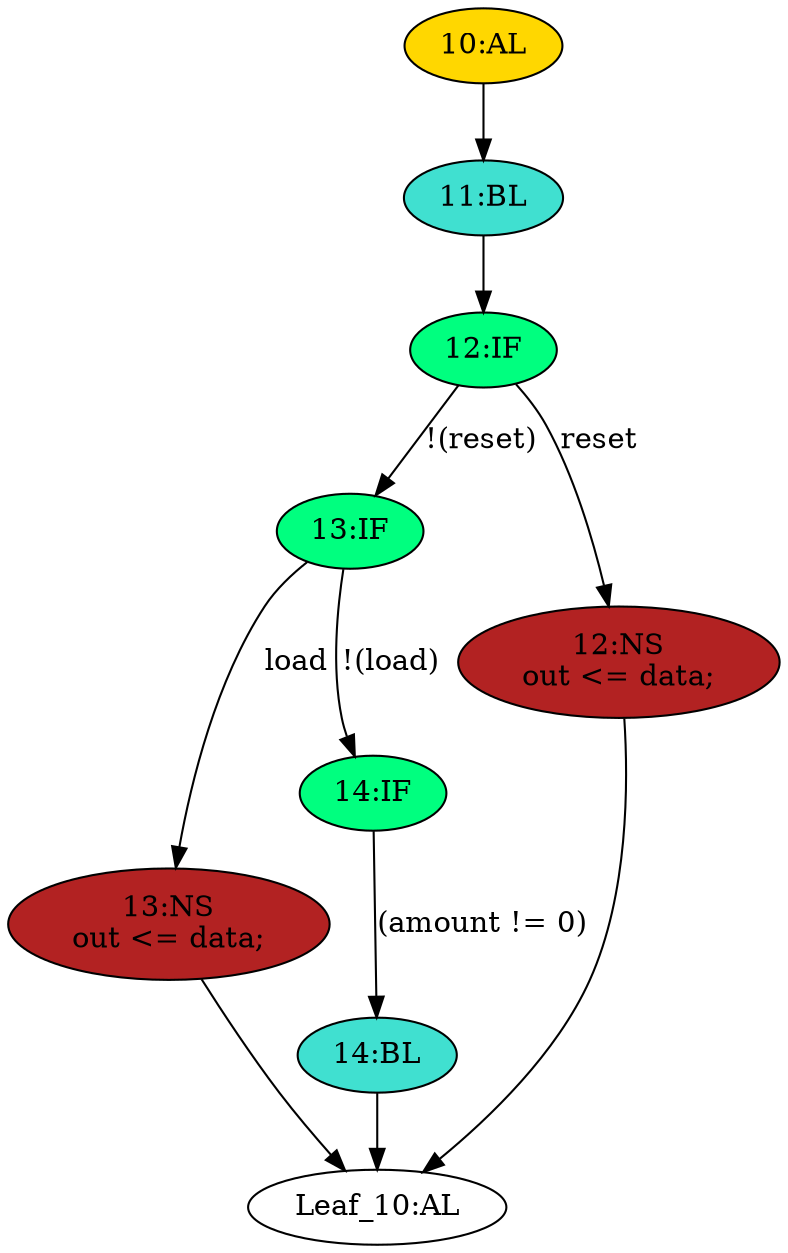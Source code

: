 strict digraph "" {
	node [label="\N"];
	"10:AL"	[ast="<pyverilog.vparser.ast.Always object at 0x7f15ad6e8290>",
		clk_sens=True,
		fillcolor=gold,
		label="10:AL",
		sens="['clk', 'reset']",
		statements="[]",
		style=filled,
		typ=Always,
		use_var="['load', 'reset', 'amount', 'data']"];
	"11:BL"	[ast="<pyverilog.vparser.ast.Block object at 0x7f15ad6e84d0>",
		fillcolor=turquoise,
		label="11:BL",
		statements="[]",
		style=filled,
		typ=Block];
	"10:AL" -> "11:BL"	[cond="[]",
		lineno=None];
	"14:BL"	[ast="<pyverilog.vparser.ast.Block object at 0x7f15ad6e8650>",
		fillcolor=turquoise,
		label="14:BL",
		statements="[]",
		style=filled,
		typ=Block];
	"Leaf_10:AL"	[def_var="['out']",
		label="Leaf_10:AL"];
	"14:BL" -> "Leaf_10:AL"	[cond="[]",
		lineno=None];
	"12:IF"	[ast="<pyverilog.vparser.ast.IfStatement object at 0x7f15ad6e8510>",
		fillcolor=springgreen,
		label="12:IF",
		statements="[]",
		style=filled,
		typ=IfStatement];
	"13:IF"	[ast="<pyverilog.vparser.ast.IfStatement object at 0x7f15ad6e8590>",
		fillcolor=springgreen,
		label="13:IF",
		statements="[]",
		style=filled,
		typ=IfStatement];
	"12:IF" -> "13:IF"	[cond="['reset']",
		label="!(reset)",
		lineno=12];
	"12:NS"	[ast="<pyverilog.vparser.ast.NonblockingSubstitution object at 0x7f15ad6e8910>",
		fillcolor=firebrick,
		label="12:NS
out <= data;",
		statements="[<pyverilog.vparser.ast.NonblockingSubstitution object at 0x7f15ad6e8910>]",
		style=filled,
		typ=NonblockingSubstitution];
	"12:IF" -> "12:NS"	[cond="['reset']",
		label=reset,
		lineno=12];
	"13:NS"	[ast="<pyverilog.vparser.ast.NonblockingSubstitution object at 0x7f15ad6e8750>",
		fillcolor=firebrick,
		label="13:NS
out <= data;",
		statements="[<pyverilog.vparser.ast.NonblockingSubstitution object at 0x7f15ad6e8750>]",
		style=filled,
		typ=NonblockingSubstitution];
	"13:NS" -> "Leaf_10:AL"	[cond="[]",
		lineno=None];
	"11:BL" -> "12:IF"	[cond="[]",
		lineno=None];
	"14:IF"	[ast="<pyverilog.vparser.ast.IfStatement object at 0x7f15ad6e85d0>",
		fillcolor=springgreen,
		label="14:IF",
		statements="[]",
		style=filled,
		typ=IfStatement];
	"14:IF" -> "14:BL"	[cond="['amount']",
		label="(amount != 0)",
		lineno=14];
	"13:IF" -> "13:NS"	[cond="['load']",
		label=load,
		lineno=13];
	"13:IF" -> "14:IF"	[cond="['load']",
		label="!(load)",
		lineno=13];
	"12:NS" -> "Leaf_10:AL"	[cond="[]",
		lineno=None];
}
